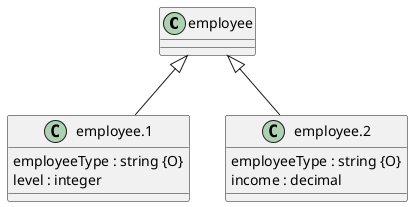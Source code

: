 @startuml
set namespaceSeparator none

class "employee" {
}



class "employee.1" {
  employeeType : string {O}
  level : integer
}



class "employee.2" {
  employeeType : string {O}
  income : decimal
}

"employee" <|-- "employee.1"

"employee" <|-- "employee.2"

@enduml